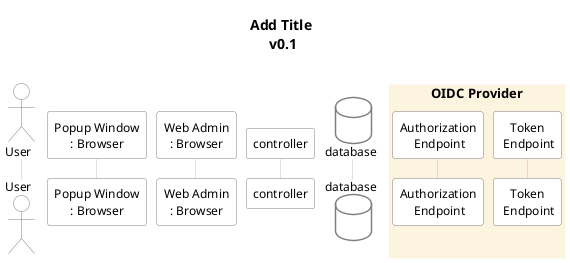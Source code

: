 @startuml
autonumber

title Add Title \nv0.1\n

autoactivate on

skinparam {
	defaultFontName Source Sans Pro

	DatabaseFontSize 12
	DatabaseBorderColor Gray
	DatabaseBackgroundColor White

	'hide footbox
	shadowing false
	lifelineStrategy solid
}

skinparam sequence {
	TitleFontSize 14

	ActorFontSize 12
	ActorBorderColor Gray
	ActorBackgroundColor White

	ParticipantFontSize 12
	ParticipantBorderColor Gray
	ParticipantBackgroundColor White

	BoxBorderColor White
	BoxBackgroundColor #FDF4DF
	BoxFontStyle normal

	LifeLineBorderColor #c0c0c0
	LifeLineBackgroundColor #ececeb

	ArrowColor Gray
	ArrowFontSize 11

	GroupBackgroundColor White
	GroupBorderColor #c0c0c0
	GroupBorderThickness 2
	GroupFontSize 14
	GroupFontStyle italic
	GroupHeaderFontSize 14
	GroupHeaderFontStyle normal
}


actor u as "User"
participant b2 as "Popup Window\n: Browser"
participant b1 as "Web Admin\n: Browser"
participant controller
database db as "database"
box "OIDC Provider"
	participant ae as "Authorization\n Endpoint"
	participant te as "Token\n Endpoint"
end box

@enduml
